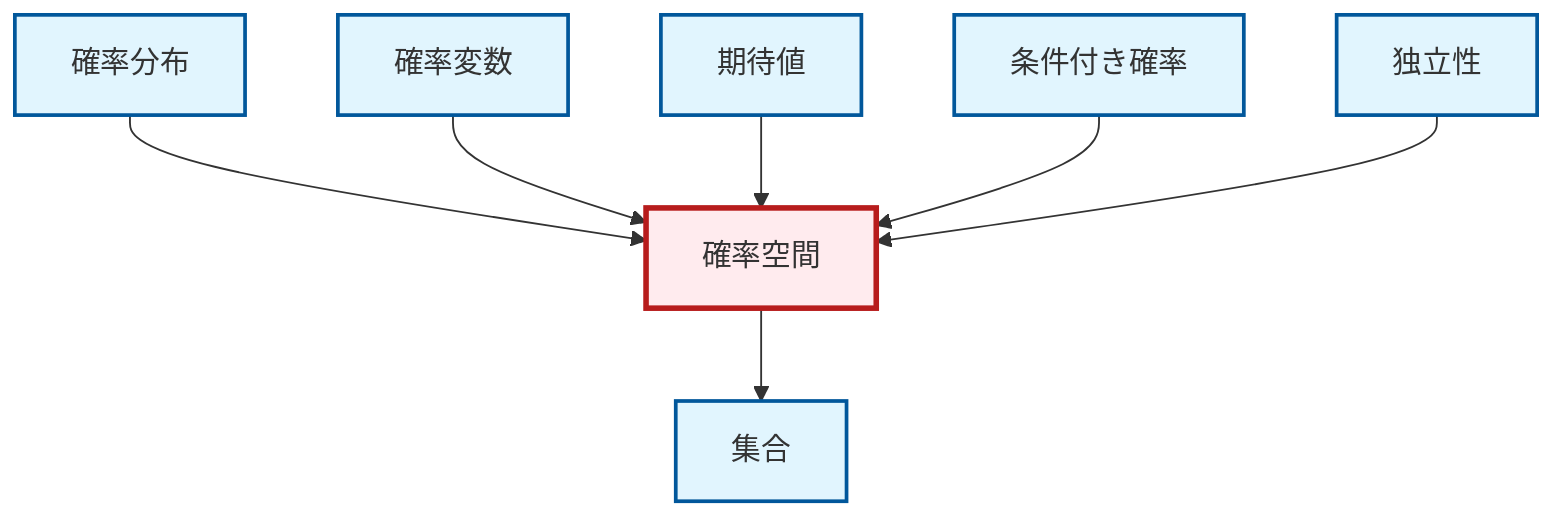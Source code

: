 graph TD
    classDef definition fill:#e1f5fe,stroke:#01579b,stroke-width:2px
    classDef theorem fill:#f3e5f5,stroke:#4a148c,stroke-width:2px
    classDef axiom fill:#fff3e0,stroke:#e65100,stroke-width:2px
    classDef example fill:#e8f5e9,stroke:#1b5e20,stroke-width:2px
    classDef current fill:#ffebee,stroke:#b71c1c,stroke-width:3px
    def-conditional-probability["条件付き確率"]:::definition
    def-expectation["期待値"]:::definition
    def-independence["独立性"]:::definition
    def-set["集合"]:::definition
    def-probability-space["確率空間"]:::definition
    def-random-variable["確率変数"]:::definition
    def-probability-distribution["確率分布"]:::definition
    def-probability-distribution --> def-probability-space
    def-probability-space --> def-set
    def-random-variable --> def-probability-space
    def-expectation --> def-probability-space
    def-conditional-probability --> def-probability-space
    def-independence --> def-probability-space
    class def-probability-space current